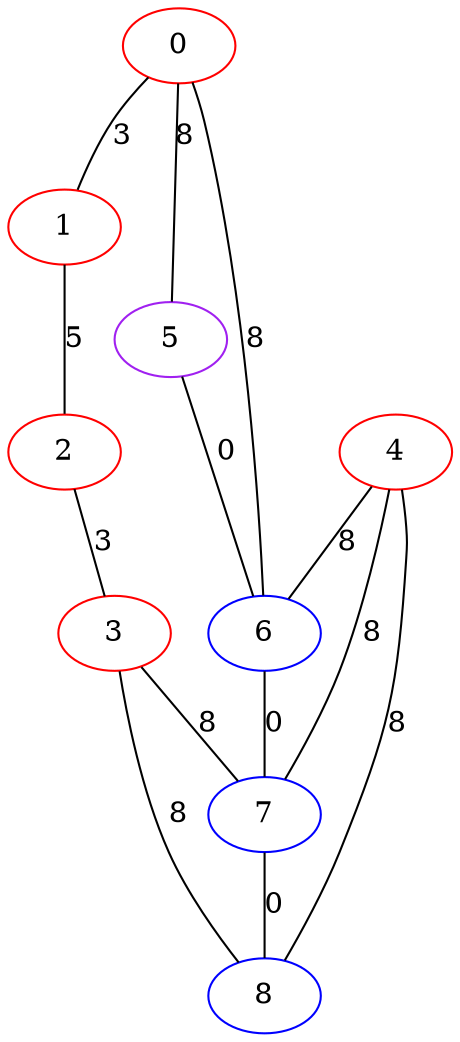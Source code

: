 graph "" {
0 [color=red, weight=1];
1 [color=red, weight=1];
2 [color=red, weight=1];
3 [color=red, weight=1];
4 [color=red, weight=1];
5 [color=purple, weight=4];
6 [color=blue, weight=3];
7 [color=blue, weight=3];
8 [color=blue, weight=3];
0 -- 1  [key=0, label=3];
0 -- 5  [key=0, label=8];
0 -- 6  [key=0, label=8];
1 -- 2  [key=0, label=5];
2 -- 3  [key=0, label=3];
3 -- 8  [key=0, label=8];
3 -- 7  [key=0, label=8];
4 -- 8  [key=0, label=8];
4 -- 6  [key=0, label=8];
4 -- 7  [key=0, label=8];
5 -- 6  [key=0, label=0];
6 -- 7  [key=0, label=0];
7 -- 8  [key=0, label=0];
}
